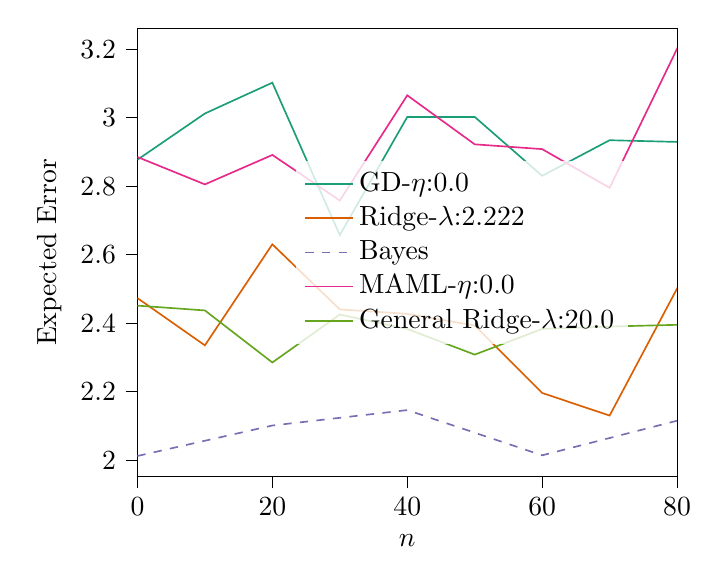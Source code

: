 % This file was created with tikzplotlib v0.10.1.
\begin{tikzpicture}

\definecolor{chocolate217952}{RGB}{217,95,2}
\definecolor{darkcyan27158119}{RGB}{27,158,119}
\definecolor{darkgray176}{RGB}{176,176,176}
\definecolor{deeppink23141138}{RGB}{231,41,138}
\definecolor{lightslategray117112179}{RGB}{117,112,179}
\definecolor{olivedrab10216630}{RGB}{102,166,30}

\begin{axis}[
legend cell align={left},
legend style={fill opacity=0.8, draw opacity=1, text opacity=1, at={(0.91,0.5)}, anchor=east, draw=none},
tick align=outside,
tick pos=left,
x grid style={darkgray176},
xlabel={\(\displaystyle n\)},
xmin=0, xmax=80,
xtick style={color=black},
y grid style={darkgray176},
ylabel={Expected Error},
ymin=1.952, ymax=3.261,
ytick style={color=black}
]
\addplot [semithick, darkcyan27158119]
table {%
0 2.877
10 3.012
20 3.102
30 2.657
40 3.002
50 3.002
60 2.83
70 2.934
80 2.929
90 3.091
};
\addlegendentry{GD-$\eta$:0.0}
\addplot [semithick, chocolate217952]
table {%
0 2.473
10 2.335
20 2.63
30 2.44
40 2.427
50 2.393
60 2.196
70 2.13
80 2.501
90 2.255
};
\addlegendentry{Ridge-$\lambda$:2.222}
\addplot [semithick, lightslategray117112179, dashed]
table {%
0 2.012
20 2.101
40 2.146
60 2.014
80 2.115
};
\addlegendentry{Bayes}
\addplot [semithick, deeppink23141138]
table {%
0 2.885
10 2.805
20 2.891
30 2.758
40 3.065
50 2.922
60 2.908
70 2.795
80 3.201
90 2.901
};
\addlegendentry{MAML-$\eta$:0.0}
\addplot [semithick, olivedrab10216630]
table {%
0 2.451
10 2.437
20 2.285
30 2.425
40 2.383
50 2.308
60 2.383
70 2.39
80 2.395
90 2.307
};
\addlegendentry{General Ridge-$\lambda$:20.0}
\end{axis}

\end{tikzpicture}
